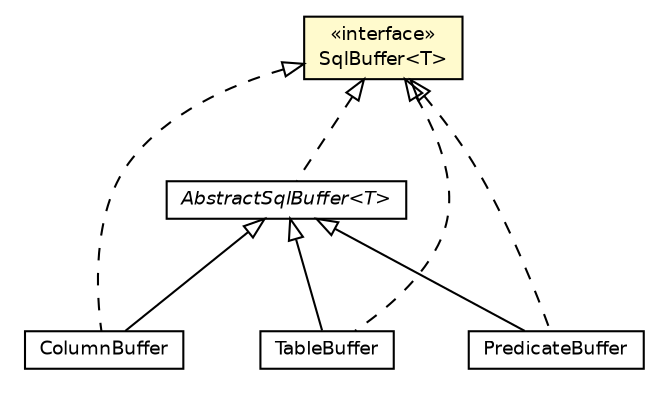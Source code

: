 #!/usr/local/bin/dot
#
# Class diagram 
# Generated by UMLGraph version R5_6 (http://www.umlgraph.org/)
#

digraph G {
	edge [fontname="Helvetica",fontsize=10,labelfontname="Helvetica",labelfontsize=10];
	node [fontname="Helvetica",fontsize=10,shape=plaintext];
	nodesep=0.25;
	ranksep=0.5;
	// net.ljcomputing.sql.buffer.ColumnBuffer
	c947 [label=<<table title="net.ljcomputing.sql.buffer.ColumnBuffer" border="0" cellborder="1" cellspacing="0" cellpadding="2" port="p" href="./ColumnBuffer.html">
		<tr><td><table border="0" cellspacing="0" cellpadding="1">
<tr><td align="center" balign="center"> ColumnBuffer </td></tr>
		</table></td></tr>
		</table>>, URL="./ColumnBuffer.html", fontname="Helvetica", fontcolor="black", fontsize=9.0];
	// net.ljcomputing.sql.buffer.TableBuffer
	c948 [label=<<table title="net.ljcomputing.sql.buffer.TableBuffer" border="0" cellborder="1" cellspacing="0" cellpadding="2" port="p" href="./TableBuffer.html">
		<tr><td><table border="0" cellspacing="0" cellpadding="1">
<tr><td align="center" balign="center"> TableBuffer </td></tr>
		</table></td></tr>
		</table>>, URL="./TableBuffer.html", fontname="Helvetica", fontcolor="black", fontsize=9.0];
	// net.ljcomputing.sql.buffer.SqlBuffer<T>
	c949 [label=<<table title="net.ljcomputing.sql.buffer.SqlBuffer" border="0" cellborder="1" cellspacing="0" cellpadding="2" port="p" bgcolor="lemonChiffon" href="./SqlBuffer.html">
		<tr><td><table border="0" cellspacing="0" cellpadding="1">
<tr><td align="center" balign="center"> &#171;interface&#187; </td></tr>
<tr><td align="center" balign="center"> SqlBuffer&lt;T&gt; </td></tr>
		</table></td></tr>
		</table>>, URL="./SqlBuffer.html", fontname="Helvetica", fontcolor="black", fontsize=9.0];
	// net.ljcomputing.sql.buffer.PredicateBuffer
	c950 [label=<<table title="net.ljcomputing.sql.buffer.PredicateBuffer" border="0" cellborder="1" cellspacing="0" cellpadding="2" port="p" href="./PredicateBuffer.html">
		<tr><td><table border="0" cellspacing="0" cellpadding="1">
<tr><td align="center" balign="center"> PredicateBuffer </td></tr>
		</table></td></tr>
		</table>>, URL="./PredicateBuffer.html", fontname="Helvetica", fontcolor="black", fontsize=9.0];
	// net.ljcomputing.sql.buffer.AbstractSqlBuffer<T>
	c951 [label=<<table title="net.ljcomputing.sql.buffer.AbstractSqlBuffer" border="0" cellborder="1" cellspacing="0" cellpadding="2" port="p" href="./AbstractSqlBuffer.html">
		<tr><td><table border="0" cellspacing="0" cellpadding="1">
<tr><td align="center" balign="center"><font face="Helvetica-Oblique"> AbstractSqlBuffer&lt;T&gt; </font></td></tr>
		</table></td></tr>
		</table>>, URL="./AbstractSqlBuffer.html", fontname="Helvetica", fontcolor="black", fontsize=9.0];
	//net.ljcomputing.sql.buffer.ColumnBuffer extends net.ljcomputing.sql.buffer.AbstractSqlBuffer<net.ljcomputing.sql.identifier.column.Column>
	c951:p -> c947:p [dir=back,arrowtail=empty];
	//net.ljcomputing.sql.buffer.ColumnBuffer implements net.ljcomputing.sql.buffer.SqlBuffer<T>
	c949:p -> c947:p [dir=back,arrowtail=empty,style=dashed];
	//net.ljcomputing.sql.buffer.TableBuffer extends net.ljcomputing.sql.buffer.AbstractSqlBuffer<net.ljcomputing.sql.identifier.table.Table>
	c951:p -> c948:p [dir=back,arrowtail=empty];
	//net.ljcomputing.sql.buffer.TableBuffer implements net.ljcomputing.sql.buffer.SqlBuffer<T>
	c949:p -> c948:p [dir=back,arrowtail=empty,style=dashed];
	//net.ljcomputing.sql.buffer.PredicateBuffer extends net.ljcomputing.sql.buffer.AbstractSqlBuffer<net.ljcomputing.sql.clause.Predicate>
	c951:p -> c950:p [dir=back,arrowtail=empty];
	//net.ljcomputing.sql.buffer.PredicateBuffer implements net.ljcomputing.sql.buffer.SqlBuffer<T>
	c949:p -> c950:p [dir=back,arrowtail=empty,style=dashed];
	//net.ljcomputing.sql.buffer.AbstractSqlBuffer<T> implements net.ljcomputing.sql.buffer.SqlBuffer<T>
	c949:p -> c951:p [dir=back,arrowtail=empty,style=dashed];
}

